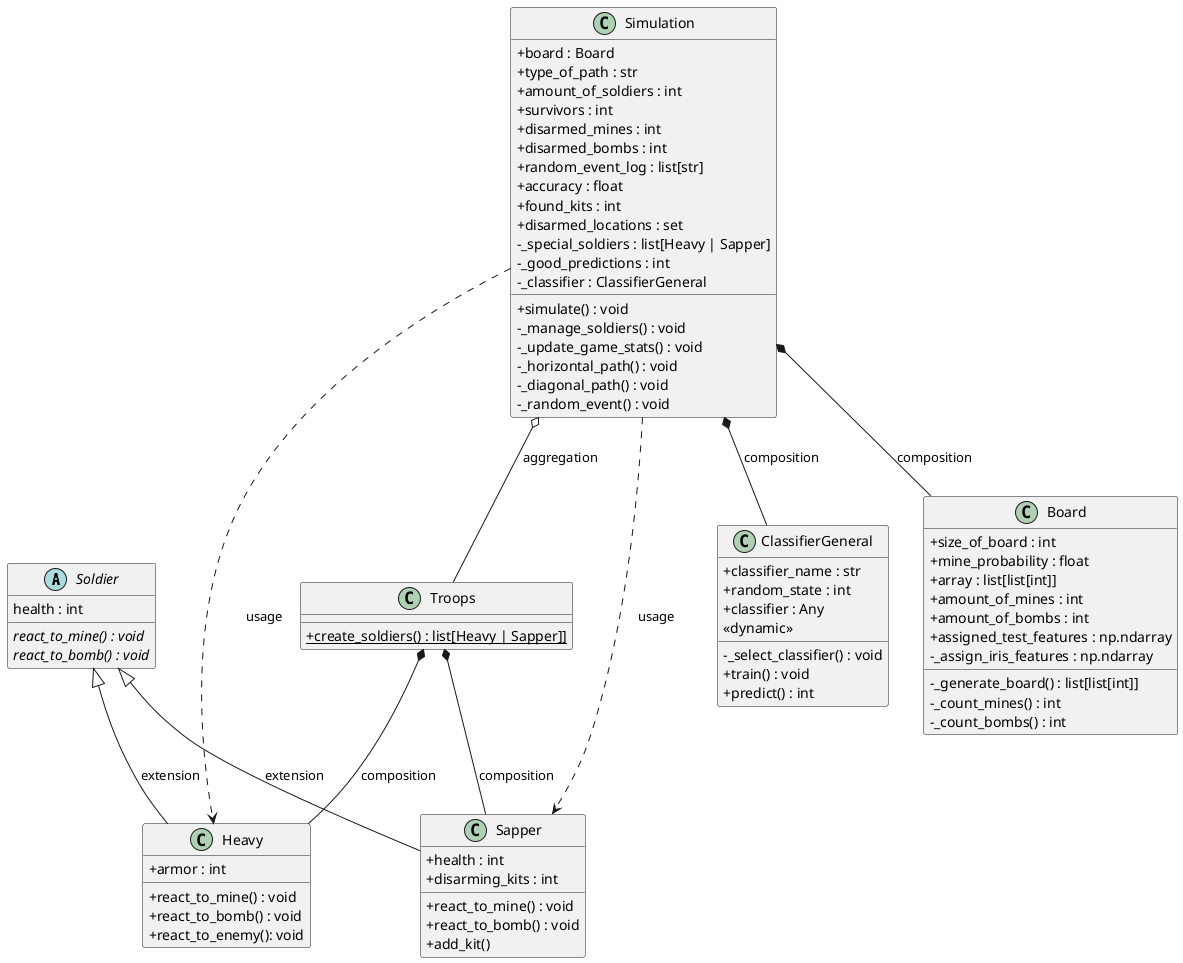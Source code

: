 @startuml
'https://plantuml.com/class-diagram
skinparam classAttributeIconSize 0

abstract class Soldier {
{abstract} react_to_mine() : void
{abstract} react_to_bomb() : void
health : int
}

class Sapper {
+react_to_mine() : void
+react_to_bomb() : void
+add_kit()
+health : int
+disarming_kits : int
}

class Heavy {
+react_to_mine() : void
+react_to_bomb() : void
+react_to_enemy(): void
+armor : int
}

class Troops {
{static} +create_soldiers() : list[Heavy | Sapper]]
}

class ClassifierGeneral {
+classifier_name : str
+random_state : int
+classifier : Any
<<dynamic>>
-_select_classifier() : void
+train() : void
+predict() : int
}

class Board {
+size_of_board : int
+mine_probability : float
+array : list[list[int]]
+amount_of_mines : int
+amount_of_bombs : int
+assigned_test_features : np.ndarray
-_generate_board() : list[list[int]]
-_count_mines() : int
-_count_bombs() : int
-_assign_iris_features : np.ndarray

}

class Simulation {
+board : Board
+type_of_path : str
+amount_of_soldiers : int
+survivors : int
+disarmed_mines : int
+disarmed_bombs : int
+random_event_log : list[str]
+accuracy : float
+found_kits : int
+disarmed_locations : set
-_special_soldiers : list[Heavy | Sapper]
-_good_predictions : int
-_classifier : ClassifierGeneral
+simulate() : void
-_manage_soldiers() : void
-_update_game_stats() : void
-_horizontal_path() : void
-_diagonal_path() : void
-_random_event() : void

}

Soldier <|-- Heavy : extension
Soldier <|-- Sapper : extension
Troops *-- Heavy : composition
Troops *-- Sapper : composition
Simulation *-- Board : composition
Simulation *-- ClassifierGeneral : composition
Simulation o-- Troops : aggregation
Simulation ..> Heavy : usage
Simulation ..> Sapper : usage


@enduml